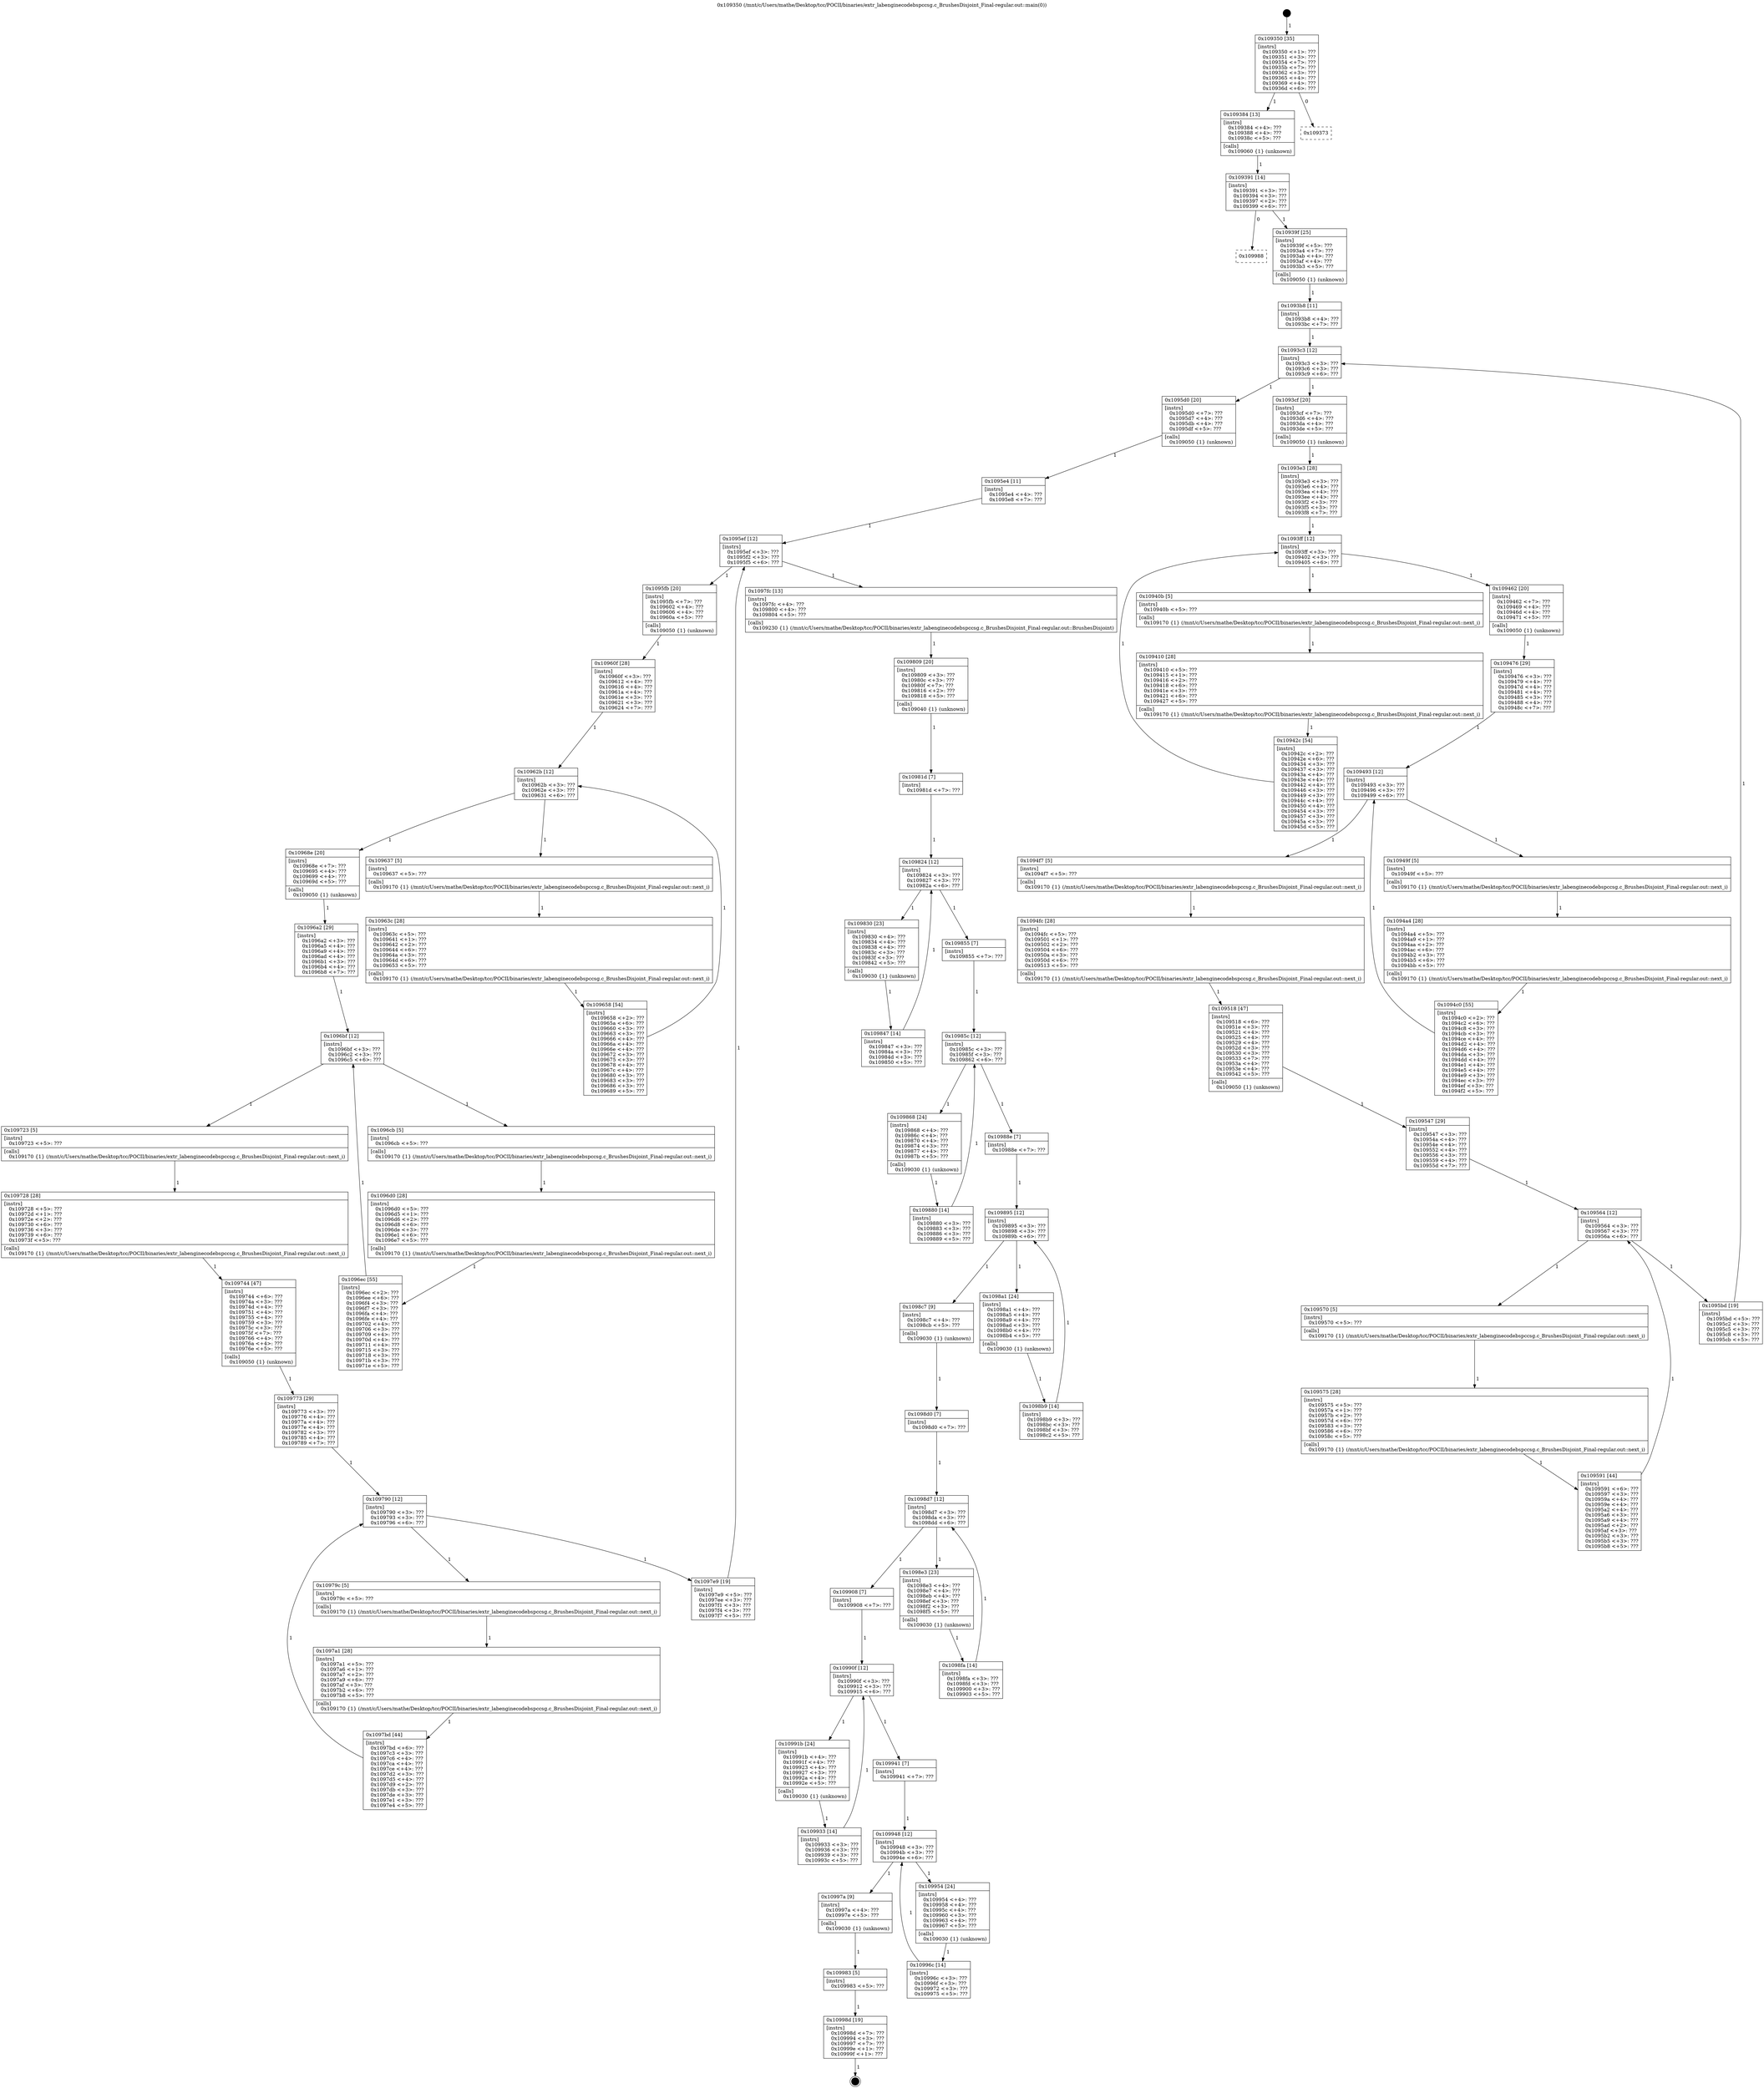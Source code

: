 digraph "0x109350" {
  label = "0x109350 (/mnt/c/Users/mathe/Desktop/tcc/POCII/binaries/extr_labenginecodebspccsg.c_BrushesDisjoint_Final-regular.out::main(0))"
  labelloc = "t"
  node[shape=record]

  Entry [label="",width=0.3,height=0.3,shape=circle,fillcolor=black,style=filled]
  "0x109350" [label="{
     0x109350 [35]\l
     | [instrs]\l
     &nbsp;&nbsp;0x109350 \<+1\>: ???\l
     &nbsp;&nbsp;0x109351 \<+3\>: ???\l
     &nbsp;&nbsp;0x109354 \<+7\>: ???\l
     &nbsp;&nbsp;0x10935b \<+7\>: ???\l
     &nbsp;&nbsp;0x109362 \<+3\>: ???\l
     &nbsp;&nbsp;0x109365 \<+4\>: ???\l
     &nbsp;&nbsp;0x109369 \<+4\>: ???\l
     &nbsp;&nbsp;0x10936d \<+6\>: ???\l
  }"]
  "0x109384" [label="{
     0x109384 [13]\l
     | [instrs]\l
     &nbsp;&nbsp;0x109384 \<+4\>: ???\l
     &nbsp;&nbsp;0x109388 \<+4\>: ???\l
     &nbsp;&nbsp;0x10938c \<+5\>: ???\l
     | [calls]\l
     &nbsp;&nbsp;0x109060 \{1\} (unknown)\l
  }"]
  "0x109373" [label="{
     0x109373\l
  }", style=dashed]
  "0x109391" [label="{
     0x109391 [14]\l
     | [instrs]\l
     &nbsp;&nbsp;0x109391 \<+3\>: ???\l
     &nbsp;&nbsp;0x109394 \<+3\>: ???\l
     &nbsp;&nbsp;0x109397 \<+2\>: ???\l
     &nbsp;&nbsp;0x109399 \<+6\>: ???\l
  }"]
  "0x109988" [label="{
     0x109988\l
  }", style=dashed]
  "0x10939f" [label="{
     0x10939f [25]\l
     | [instrs]\l
     &nbsp;&nbsp;0x10939f \<+5\>: ???\l
     &nbsp;&nbsp;0x1093a4 \<+7\>: ???\l
     &nbsp;&nbsp;0x1093ab \<+4\>: ???\l
     &nbsp;&nbsp;0x1093af \<+4\>: ???\l
     &nbsp;&nbsp;0x1093b3 \<+5\>: ???\l
     | [calls]\l
     &nbsp;&nbsp;0x109050 \{1\} (unknown)\l
  }"]
  Exit [label="",width=0.3,height=0.3,shape=circle,fillcolor=black,style=filled,peripheries=2]
  "0x1093c3" [label="{
     0x1093c3 [12]\l
     | [instrs]\l
     &nbsp;&nbsp;0x1093c3 \<+3\>: ???\l
     &nbsp;&nbsp;0x1093c6 \<+3\>: ???\l
     &nbsp;&nbsp;0x1093c9 \<+6\>: ???\l
  }"]
  "0x1095d0" [label="{
     0x1095d0 [20]\l
     | [instrs]\l
     &nbsp;&nbsp;0x1095d0 \<+7\>: ???\l
     &nbsp;&nbsp;0x1095d7 \<+4\>: ???\l
     &nbsp;&nbsp;0x1095db \<+4\>: ???\l
     &nbsp;&nbsp;0x1095df \<+5\>: ???\l
     | [calls]\l
     &nbsp;&nbsp;0x109050 \{1\} (unknown)\l
  }"]
  "0x1093cf" [label="{
     0x1093cf [20]\l
     | [instrs]\l
     &nbsp;&nbsp;0x1093cf \<+7\>: ???\l
     &nbsp;&nbsp;0x1093d6 \<+4\>: ???\l
     &nbsp;&nbsp;0x1093da \<+4\>: ???\l
     &nbsp;&nbsp;0x1093de \<+5\>: ???\l
     | [calls]\l
     &nbsp;&nbsp;0x109050 \{1\} (unknown)\l
  }"]
  "0x1093ff" [label="{
     0x1093ff [12]\l
     | [instrs]\l
     &nbsp;&nbsp;0x1093ff \<+3\>: ???\l
     &nbsp;&nbsp;0x109402 \<+3\>: ???\l
     &nbsp;&nbsp;0x109405 \<+6\>: ???\l
  }"]
  "0x109462" [label="{
     0x109462 [20]\l
     | [instrs]\l
     &nbsp;&nbsp;0x109462 \<+7\>: ???\l
     &nbsp;&nbsp;0x109469 \<+4\>: ???\l
     &nbsp;&nbsp;0x10946d \<+4\>: ???\l
     &nbsp;&nbsp;0x109471 \<+5\>: ???\l
     | [calls]\l
     &nbsp;&nbsp;0x109050 \{1\} (unknown)\l
  }"]
  "0x10940b" [label="{
     0x10940b [5]\l
     | [instrs]\l
     &nbsp;&nbsp;0x10940b \<+5\>: ???\l
     | [calls]\l
     &nbsp;&nbsp;0x109170 \{1\} (/mnt/c/Users/mathe/Desktop/tcc/POCII/binaries/extr_labenginecodebspccsg.c_BrushesDisjoint_Final-regular.out::next_i)\l
  }"]
  "0x109410" [label="{
     0x109410 [28]\l
     | [instrs]\l
     &nbsp;&nbsp;0x109410 \<+5\>: ???\l
     &nbsp;&nbsp;0x109415 \<+1\>: ???\l
     &nbsp;&nbsp;0x109416 \<+2\>: ???\l
     &nbsp;&nbsp;0x109418 \<+6\>: ???\l
     &nbsp;&nbsp;0x10941e \<+3\>: ???\l
     &nbsp;&nbsp;0x109421 \<+6\>: ???\l
     &nbsp;&nbsp;0x109427 \<+5\>: ???\l
     | [calls]\l
     &nbsp;&nbsp;0x109170 \{1\} (/mnt/c/Users/mathe/Desktop/tcc/POCII/binaries/extr_labenginecodebspccsg.c_BrushesDisjoint_Final-regular.out::next_i)\l
  }"]
  "0x10942c" [label="{
     0x10942c [54]\l
     | [instrs]\l
     &nbsp;&nbsp;0x10942c \<+2\>: ???\l
     &nbsp;&nbsp;0x10942e \<+6\>: ???\l
     &nbsp;&nbsp;0x109434 \<+3\>: ???\l
     &nbsp;&nbsp;0x109437 \<+3\>: ???\l
     &nbsp;&nbsp;0x10943a \<+4\>: ???\l
     &nbsp;&nbsp;0x10943e \<+4\>: ???\l
     &nbsp;&nbsp;0x109442 \<+4\>: ???\l
     &nbsp;&nbsp;0x109446 \<+3\>: ???\l
     &nbsp;&nbsp;0x109449 \<+3\>: ???\l
     &nbsp;&nbsp;0x10944c \<+4\>: ???\l
     &nbsp;&nbsp;0x109450 \<+4\>: ???\l
     &nbsp;&nbsp;0x109454 \<+3\>: ???\l
     &nbsp;&nbsp;0x109457 \<+3\>: ???\l
     &nbsp;&nbsp;0x10945a \<+3\>: ???\l
     &nbsp;&nbsp;0x10945d \<+5\>: ???\l
  }"]
  "0x1093e3" [label="{
     0x1093e3 [28]\l
     | [instrs]\l
     &nbsp;&nbsp;0x1093e3 \<+3\>: ???\l
     &nbsp;&nbsp;0x1093e6 \<+4\>: ???\l
     &nbsp;&nbsp;0x1093ea \<+4\>: ???\l
     &nbsp;&nbsp;0x1093ee \<+4\>: ???\l
     &nbsp;&nbsp;0x1093f2 \<+3\>: ???\l
     &nbsp;&nbsp;0x1093f5 \<+3\>: ???\l
     &nbsp;&nbsp;0x1093f8 \<+7\>: ???\l
  }"]
  "0x109493" [label="{
     0x109493 [12]\l
     | [instrs]\l
     &nbsp;&nbsp;0x109493 \<+3\>: ???\l
     &nbsp;&nbsp;0x109496 \<+3\>: ???\l
     &nbsp;&nbsp;0x109499 \<+6\>: ???\l
  }"]
  "0x1094f7" [label="{
     0x1094f7 [5]\l
     | [instrs]\l
     &nbsp;&nbsp;0x1094f7 \<+5\>: ???\l
     | [calls]\l
     &nbsp;&nbsp;0x109170 \{1\} (/mnt/c/Users/mathe/Desktop/tcc/POCII/binaries/extr_labenginecodebspccsg.c_BrushesDisjoint_Final-regular.out::next_i)\l
  }"]
  "0x10949f" [label="{
     0x10949f [5]\l
     | [instrs]\l
     &nbsp;&nbsp;0x10949f \<+5\>: ???\l
     | [calls]\l
     &nbsp;&nbsp;0x109170 \{1\} (/mnt/c/Users/mathe/Desktop/tcc/POCII/binaries/extr_labenginecodebspccsg.c_BrushesDisjoint_Final-regular.out::next_i)\l
  }"]
  "0x1094a4" [label="{
     0x1094a4 [28]\l
     | [instrs]\l
     &nbsp;&nbsp;0x1094a4 \<+5\>: ???\l
     &nbsp;&nbsp;0x1094a9 \<+1\>: ???\l
     &nbsp;&nbsp;0x1094aa \<+2\>: ???\l
     &nbsp;&nbsp;0x1094ac \<+6\>: ???\l
     &nbsp;&nbsp;0x1094b2 \<+3\>: ???\l
     &nbsp;&nbsp;0x1094b5 \<+6\>: ???\l
     &nbsp;&nbsp;0x1094bb \<+5\>: ???\l
     | [calls]\l
     &nbsp;&nbsp;0x109170 \{1\} (/mnt/c/Users/mathe/Desktop/tcc/POCII/binaries/extr_labenginecodebspccsg.c_BrushesDisjoint_Final-regular.out::next_i)\l
  }"]
  "0x1094c0" [label="{
     0x1094c0 [55]\l
     | [instrs]\l
     &nbsp;&nbsp;0x1094c0 \<+2\>: ???\l
     &nbsp;&nbsp;0x1094c2 \<+6\>: ???\l
     &nbsp;&nbsp;0x1094c8 \<+3\>: ???\l
     &nbsp;&nbsp;0x1094cb \<+3\>: ???\l
     &nbsp;&nbsp;0x1094ce \<+4\>: ???\l
     &nbsp;&nbsp;0x1094d2 \<+4\>: ???\l
     &nbsp;&nbsp;0x1094d6 \<+4\>: ???\l
     &nbsp;&nbsp;0x1094da \<+3\>: ???\l
     &nbsp;&nbsp;0x1094dd \<+4\>: ???\l
     &nbsp;&nbsp;0x1094e1 \<+4\>: ???\l
     &nbsp;&nbsp;0x1094e5 \<+4\>: ???\l
     &nbsp;&nbsp;0x1094e9 \<+3\>: ???\l
     &nbsp;&nbsp;0x1094ec \<+3\>: ???\l
     &nbsp;&nbsp;0x1094ef \<+3\>: ???\l
     &nbsp;&nbsp;0x1094f2 \<+5\>: ???\l
  }"]
  "0x109476" [label="{
     0x109476 [29]\l
     | [instrs]\l
     &nbsp;&nbsp;0x109476 \<+3\>: ???\l
     &nbsp;&nbsp;0x109479 \<+4\>: ???\l
     &nbsp;&nbsp;0x10947d \<+4\>: ???\l
     &nbsp;&nbsp;0x109481 \<+4\>: ???\l
     &nbsp;&nbsp;0x109485 \<+3\>: ???\l
     &nbsp;&nbsp;0x109488 \<+4\>: ???\l
     &nbsp;&nbsp;0x10948c \<+7\>: ???\l
  }"]
  "0x1094fc" [label="{
     0x1094fc [28]\l
     | [instrs]\l
     &nbsp;&nbsp;0x1094fc \<+5\>: ???\l
     &nbsp;&nbsp;0x109501 \<+1\>: ???\l
     &nbsp;&nbsp;0x109502 \<+2\>: ???\l
     &nbsp;&nbsp;0x109504 \<+6\>: ???\l
     &nbsp;&nbsp;0x10950a \<+3\>: ???\l
     &nbsp;&nbsp;0x10950d \<+6\>: ???\l
     &nbsp;&nbsp;0x109513 \<+5\>: ???\l
     | [calls]\l
     &nbsp;&nbsp;0x109170 \{1\} (/mnt/c/Users/mathe/Desktop/tcc/POCII/binaries/extr_labenginecodebspccsg.c_BrushesDisjoint_Final-regular.out::next_i)\l
  }"]
  "0x109518" [label="{
     0x109518 [47]\l
     | [instrs]\l
     &nbsp;&nbsp;0x109518 \<+6\>: ???\l
     &nbsp;&nbsp;0x10951e \<+3\>: ???\l
     &nbsp;&nbsp;0x109521 \<+4\>: ???\l
     &nbsp;&nbsp;0x109525 \<+4\>: ???\l
     &nbsp;&nbsp;0x109529 \<+4\>: ???\l
     &nbsp;&nbsp;0x10952d \<+3\>: ???\l
     &nbsp;&nbsp;0x109530 \<+3\>: ???\l
     &nbsp;&nbsp;0x109533 \<+7\>: ???\l
     &nbsp;&nbsp;0x10953a \<+4\>: ???\l
     &nbsp;&nbsp;0x10953e \<+4\>: ???\l
     &nbsp;&nbsp;0x109542 \<+5\>: ???\l
     | [calls]\l
     &nbsp;&nbsp;0x109050 \{1\} (unknown)\l
  }"]
  "0x109564" [label="{
     0x109564 [12]\l
     | [instrs]\l
     &nbsp;&nbsp;0x109564 \<+3\>: ???\l
     &nbsp;&nbsp;0x109567 \<+3\>: ???\l
     &nbsp;&nbsp;0x10956a \<+6\>: ???\l
  }"]
  "0x1095bd" [label="{
     0x1095bd [19]\l
     | [instrs]\l
     &nbsp;&nbsp;0x1095bd \<+5\>: ???\l
     &nbsp;&nbsp;0x1095c2 \<+3\>: ???\l
     &nbsp;&nbsp;0x1095c5 \<+3\>: ???\l
     &nbsp;&nbsp;0x1095c8 \<+3\>: ???\l
     &nbsp;&nbsp;0x1095cb \<+5\>: ???\l
  }"]
  "0x109570" [label="{
     0x109570 [5]\l
     | [instrs]\l
     &nbsp;&nbsp;0x109570 \<+5\>: ???\l
     | [calls]\l
     &nbsp;&nbsp;0x109170 \{1\} (/mnt/c/Users/mathe/Desktop/tcc/POCII/binaries/extr_labenginecodebspccsg.c_BrushesDisjoint_Final-regular.out::next_i)\l
  }"]
  "0x109575" [label="{
     0x109575 [28]\l
     | [instrs]\l
     &nbsp;&nbsp;0x109575 \<+5\>: ???\l
     &nbsp;&nbsp;0x10957a \<+1\>: ???\l
     &nbsp;&nbsp;0x10957b \<+2\>: ???\l
     &nbsp;&nbsp;0x10957d \<+6\>: ???\l
     &nbsp;&nbsp;0x109583 \<+3\>: ???\l
     &nbsp;&nbsp;0x109586 \<+6\>: ???\l
     &nbsp;&nbsp;0x10958c \<+5\>: ???\l
     | [calls]\l
     &nbsp;&nbsp;0x109170 \{1\} (/mnt/c/Users/mathe/Desktop/tcc/POCII/binaries/extr_labenginecodebspccsg.c_BrushesDisjoint_Final-regular.out::next_i)\l
  }"]
  "0x109591" [label="{
     0x109591 [44]\l
     | [instrs]\l
     &nbsp;&nbsp;0x109591 \<+6\>: ???\l
     &nbsp;&nbsp;0x109597 \<+3\>: ???\l
     &nbsp;&nbsp;0x10959a \<+4\>: ???\l
     &nbsp;&nbsp;0x10959e \<+4\>: ???\l
     &nbsp;&nbsp;0x1095a2 \<+4\>: ???\l
     &nbsp;&nbsp;0x1095a6 \<+3\>: ???\l
     &nbsp;&nbsp;0x1095a9 \<+4\>: ???\l
     &nbsp;&nbsp;0x1095ad \<+2\>: ???\l
     &nbsp;&nbsp;0x1095af \<+3\>: ???\l
     &nbsp;&nbsp;0x1095b2 \<+3\>: ???\l
     &nbsp;&nbsp;0x1095b5 \<+3\>: ???\l
     &nbsp;&nbsp;0x1095b8 \<+5\>: ???\l
  }"]
  "0x109547" [label="{
     0x109547 [29]\l
     | [instrs]\l
     &nbsp;&nbsp;0x109547 \<+3\>: ???\l
     &nbsp;&nbsp;0x10954a \<+4\>: ???\l
     &nbsp;&nbsp;0x10954e \<+4\>: ???\l
     &nbsp;&nbsp;0x109552 \<+4\>: ???\l
     &nbsp;&nbsp;0x109556 \<+3\>: ???\l
     &nbsp;&nbsp;0x109559 \<+4\>: ???\l
     &nbsp;&nbsp;0x10955d \<+7\>: ???\l
  }"]
  "0x10998d" [label="{
     0x10998d [19]\l
     | [instrs]\l
     &nbsp;&nbsp;0x10998d \<+7\>: ???\l
     &nbsp;&nbsp;0x109994 \<+3\>: ???\l
     &nbsp;&nbsp;0x109997 \<+7\>: ???\l
     &nbsp;&nbsp;0x10999e \<+1\>: ???\l
     &nbsp;&nbsp;0x10999f \<+1\>: ???\l
  }"]
  "0x1093b8" [label="{
     0x1093b8 [11]\l
     | [instrs]\l
     &nbsp;&nbsp;0x1093b8 \<+4\>: ???\l
     &nbsp;&nbsp;0x1093bc \<+7\>: ???\l
  }"]
  "0x1095ef" [label="{
     0x1095ef [12]\l
     | [instrs]\l
     &nbsp;&nbsp;0x1095ef \<+3\>: ???\l
     &nbsp;&nbsp;0x1095f2 \<+3\>: ???\l
     &nbsp;&nbsp;0x1095f5 \<+6\>: ???\l
  }"]
  "0x1097fc" [label="{
     0x1097fc [13]\l
     | [instrs]\l
     &nbsp;&nbsp;0x1097fc \<+4\>: ???\l
     &nbsp;&nbsp;0x109800 \<+4\>: ???\l
     &nbsp;&nbsp;0x109804 \<+5\>: ???\l
     | [calls]\l
     &nbsp;&nbsp;0x109230 \{1\} (/mnt/c/Users/mathe/Desktop/tcc/POCII/binaries/extr_labenginecodebspccsg.c_BrushesDisjoint_Final-regular.out::BrushesDisjoint)\l
  }"]
  "0x1095fb" [label="{
     0x1095fb [20]\l
     | [instrs]\l
     &nbsp;&nbsp;0x1095fb \<+7\>: ???\l
     &nbsp;&nbsp;0x109602 \<+4\>: ???\l
     &nbsp;&nbsp;0x109606 \<+4\>: ???\l
     &nbsp;&nbsp;0x10960a \<+5\>: ???\l
     | [calls]\l
     &nbsp;&nbsp;0x109050 \{1\} (unknown)\l
  }"]
  "0x10962b" [label="{
     0x10962b [12]\l
     | [instrs]\l
     &nbsp;&nbsp;0x10962b \<+3\>: ???\l
     &nbsp;&nbsp;0x10962e \<+3\>: ???\l
     &nbsp;&nbsp;0x109631 \<+6\>: ???\l
  }"]
  "0x10968e" [label="{
     0x10968e [20]\l
     | [instrs]\l
     &nbsp;&nbsp;0x10968e \<+7\>: ???\l
     &nbsp;&nbsp;0x109695 \<+4\>: ???\l
     &nbsp;&nbsp;0x109699 \<+4\>: ???\l
     &nbsp;&nbsp;0x10969d \<+5\>: ???\l
     | [calls]\l
     &nbsp;&nbsp;0x109050 \{1\} (unknown)\l
  }"]
  "0x109637" [label="{
     0x109637 [5]\l
     | [instrs]\l
     &nbsp;&nbsp;0x109637 \<+5\>: ???\l
     | [calls]\l
     &nbsp;&nbsp;0x109170 \{1\} (/mnt/c/Users/mathe/Desktop/tcc/POCII/binaries/extr_labenginecodebspccsg.c_BrushesDisjoint_Final-regular.out::next_i)\l
  }"]
  "0x10963c" [label="{
     0x10963c [28]\l
     | [instrs]\l
     &nbsp;&nbsp;0x10963c \<+5\>: ???\l
     &nbsp;&nbsp;0x109641 \<+1\>: ???\l
     &nbsp;&nbsp;0x109642 \<+2\>: ???\l
     &nbsp;&nbsp;0x109644 \<+6\>: ???\l
     &nbsp;&nbsp;0x10964a \<+3\>: ???\l
     &nbsp;&nbsp;0x10964d \<+6\>: ???\l
     &nbsp;&nbsp;0x109653 \<+5\>: ???\l
     | [calls]\l
     &nbsp;&nbsp;0x109170 \{1\} (/mnt/c/Users/mathe/Desktop/tcc/POCII/binaries/extr_labenginecodebspccsg.c_BrushesDisjoint_Final-regular.out::next_i)\l
  }"]
  "0x109658" [label="{
     0x109658 [54]\l
     | [instrs]\l
     &nbsp;&nbsp;0x109658 \<+2\>: ???\l
     &nbsp;&nbsp;0x10965a \<+6\>: ???\l
     &nbsp;&nbsp;0x109660 \<+3\>: ???\l
     &nbsp;&nbsp;0x109663 \<+3\>: ???\l
     &nbsp;&nbsp;0x109666 \<+4\>: ???\l
     &nbsp;&nbsp;0x10966a \<+4\>: ???\l
     &nbsp;&nbsp;0x10966e \<+4\>: ???\l
     &nbsp;&nbsp;0x109672 \<+3\>: ???\l
     &nbsp;&nbsp;0x109675 \<+3\>: ???\l
     &nbsp;&nbsp;0x109678 \<+4\>: ???\l
     &nbsp;&nbsp;0x10967c \<+4\>: ???\l
     &nbsp;&nbsp;0x109680 \<+3\>: ???\l
     &nbsp;&nbsp;0x109683 \<+3\>: ???\l
     &nbsp;&nbsp;0x109686 \<+3\>: ???\l
     &nbsp;&nbsp;0x109689 \<+5\>: ???\l
  }"]
  "0x10960f" [label="{
     0x10960f [28]\l
     | [instrs]\l
     &nbsp;&nbsp;0x10960f \<+3\>: ???\l
     &nbsp;&nbsp;0x109612 \<+4\>: ???\l
     &nbsp;&nbsp;0x109616 \<+4\>: ???\l
     &nbsp;&nbsp;0x10961a \<+4\>: ???\l
     &nbsp;&nbsp;0x10961e \<+3\>: ???\l
     &nbsp;&nbsp;0x109621 \<+3\>: ???\l
     &nbsp;&nbsp;0x109624 \<+7\>: ???\l
  }"]
  "0x1096bf" [label="{
     0x1096bf [12]\l
     | [instrs]\l
     &nbsp;&nbsp;0x1096bf \<+3\>: ???\l
     &nbsp;&nbsp;0x1096c2 \<+3\>: ???\l
     &nbsp;&nbsp;0x1096c5 \<+6\>: ???\l
  }"]
  "0x109723" [label="{
     0x109723 [5]\l
     | [instrs]\l
     &nbsp;&nbsp;0x109723 \<+5\>: ???\l
     | [calls]\l
     &nbsp;&nbsp;0x109170 \{1\} (/mnt/c/Users/mathe/Desktop/tcc/POCII/binaries/extr_labenginecodebspccsg.c_BrushesDisjoint_Final-regular.out::next_i)\l
  }"]
  "0x1096cb" [label="{
     0x1096cb [5]\l
     | [instrs]\l
     &nbsp;&nbsp;0x1096cb \<+5\>: ???\l
     | [calls]\l
     &nbsp;&nbsp;0x109170 \{1\} (/mnt/c/Users/mathe/Desktop/tcc/POCII/binaries/extr_labenginecodebspccsg.c_BrushesDisjoint_Final-regular.out::next_i)\l
  }"]
  "0x1096d0" [label="{
     0x1096d0 [28]\l
     | [instrs]\l
     &nbsp;&nbsp;0x1096d0 \<+5\>: ???\l
     &nbsp;&nbsp;0x1096d5 \<+1\>: ???\l
     &nbsp;&nbsp;0x1096d6 \<+2\>: ???\l
     &nbsp;&nbsp;0x1096d8 \<+6\>: ???\l
     &nbsp;&nbsp;0x1096de \<+3\>: ???\l
     &nbsp;&nbsp;0x1096e1 \<+6\>: ???\l
     &nbsp;&nbsp;0x1096e7 \<+5\>: ???\l
     | [calls]\l
     &nbsp;&nbsp;0x109170 \{1\} (/mnt/c/Users/mathe/Desktop/tcc/POCII/binaries/extr_labenginecodebspccsg.c_BrushesDisjoint_Final-regular.out::next_i)\l
  }"]
  "0x1096ec" [label="{
     0x1096ec [55]\l
     | [instrs]\l
     &nbsp;&nbsp;0x1096ec \<+2\>: ???\l
     &nbsp;&nbsp;0x1096ee \<+6\>: ???\l
     &nbsp;&nbsp;0x1096f4 \<+3\>: ???\l
     &nbsp;&nbsp;0x1096f7 \<+3\>: ???\l
     &nbsp;&nbsp;0x1096fa \<+4\>: ???\l
     &nbsp;&nbsp;0x1096fe \<+4\>: ???\l
     &nbsp;&nbsp;0x109702 \<+4\>: ???\l
     &nbsp;&nbsp;0x109706 \<+3\>: ???\l
     &nbsp;&nbsp;0x109709 \<+4\>: ???\l
     &nbsp;&nbsp;0x10970d \<+4\>: ???\l
     &nbsp;&nbsp;0x109711 \<+4\>: ???\l
     &nbsp;&nbsp;0x109715 \<+3\>: ???\l
     &nbsp;&nbsp;0x109718 \<+3\>: ???\l
     &nbsp;&nbsp;0x10971b \<+3\>: ???\l
     &nbsp;&nbsp;0x10971e \<+5\>: ???\l
  }"]
  "0x1096a2" [label="{
     0x1096a2 [29]\l
     | [instrs]\l
     &nbsp;&nbsp;0x1096a2 \<+3\>: ???\l
     &nbsp;&nbsp;0x1096a5 \<+4\>: ???\l
     &nbsp;&nbsp;0x1096a9 \<+4\>: ???\l
     &nbsp;&nbsp;0x1096ad \<+4\>: ???\l
     &nbsp;&nbsp;0x1096b1 \<+3\>: ???\l
     &nbsp;&nbsp;0x1096b4 \<+4\>: ???\l
     &nbsp;&nbsp;0x1096b8 \<+7\>: ???\l
  }"]
  "0x109728" [label="{
     0x109728 [28]\l
     | [instrs]\l
     &nbsp;&nbsp;0x109728 \<+5\>: ???\l
     &nbsp;&nbsp;0x10972d \<+1\>: ???\l
     &nbsp;&nbsp;0x10972e \<+2\>: ???\l
     &nbsp;&nbsp;0x109730 \<+6\>: ???\l
     &nbsp;&nbsp;0x109736 \<+3\>: ???\l
     &nbsp;&nbsp;0x109739 \<+6\>: ???\l
     &nbsp;&nbsp;0x10973f \<+5\>: ???\l
     | [calls]\l
     &nbsp;&nbsp;0x109170 \{1\} (/mnt/c/Users/mathe/Desktop/tcc/POCII/binaries/extr_labenginecodebspccsg.c_BrushesDisjoint_Final-regular.out::next_i)\l
  }"]
  "0x109744" [label="{
     0x109744 [47]\l
     | [instrs]\l
     &nbsp;&nbsp;0x109744 \<+6\>: ???\l
     &nbsp;&nbsp;0x10974a \<+3\>: ???\l
     &nbsp;&nbsp;0x10974d \<+4\>: ???\l
     &nbsp;&nbsp;0x109751 \<+4\>: ???\l
     &nbsp;&nbsp;0x109755 \<+4\>: ???\l
     &nbsp;&nbsp;0x109759 \<+3\>: ???\l
     &nbsp;&nbsp;0x10975c \<+3\>: ???\l
     &nbsp;&nbsp;0x10975f \<+7\>: ???\l
     &nbsp;&nbsp;0x109766 \<+4\>: ???\l
     &nbsp;&nbsp;0x10976a \<+4\>: ???\l
     &nbsp;&nbsp;0x10976e \<+5\>: ???\l
     | [calls]\l
     &nbsp;&nbsp;0x109050 \{1\} (unknown)\l
  }"]
  "0x109790" [label="{
     0x109790 [12]\l
     | [instrs]\l
     &nbsp;&nbsp;0x109790 \<+3\>: ???\l
     &nbsp;&nbsp;0x109793 \<+3\>: ???\l
     &nbsp;&nbsp;0x109796 \<+6\>: ???\l
  }"]
  "0x1097e9" [label="{
     0x1097e9 [19]\l
     | [instrs]\l
     &nbsp;&nbsp;0x1097e9 \<+5\>: ???\l
     &nbsp;&nbsp;0x1097ee \<+3\>: ???\l
     &nbsp;&nbsp;0x1097f1 \<+3\>: ???\l
     &nbsp;&nbsp;0x1097f4 \<+3\>: ???\l
     &nbsp;&nbsp;0x1097f7 \<+5\>: ???\l
  }"]
  "0x10979c" [label="{
     0x10979c [5]\l
     | [instrs]\l
     &nbsp;&nbsp;0x10979c \<+5\>: ???\l
     | [calls]\l
     &nbsp;&nbsp;0x109170 \{1\} (/mnt/c/Users/mathe/Desktop/tcc/POCII/binaries/extr_labenginecodebspccsg.c_BrushesDisjoint_Final-regular.out::next_i)\l
  }"]
  "0x1097a1" [label="{
     0x1097a1 [28]\l
     | [instrs]\l
     &nbsp;&nbsp;0x1097a1 \<+5\>: ???\l
     &nbsp;&nbsp;0x1097a6 \<+1\>: ???\l
     &nbsp;&nbsp;0x1097a7 \<+2\>: ???\l
     &nbsp;&nbsp;0x1097a9 \<+6\>: ???\l
     &nbsp;&nbsp;0x1097af \<+3\>: ???\l
     &nbsp;&nbsp;0x1097b2 \<+6\>: ???\l
     &nbsp;&nbsp;0x1097b8 \<+5\>: ???\l
     | [calls]\l
     &nbsp;&nbsp;0x109170 \{1\} (/mnt/c/Users/mathe/Desktop/tcc/POCII/binaries/extr_labenginecodebspccsg.c_BrushesDisjoint_Final-regular.out::next_i)\l
  }"]
  "0x1097bd" [label="{
     0x1097bd [44]\l
     | [instrs]\l
     &nbsp;&nbsp;0x1097bd \<+6\>: ???\l
     &nbsp;&nbsp;0x1097c3 \<+3\>: ???\l
     &nbsp;&nbsp;0x1097c6 \<+4\>: ???\l
     &nbsp;&nbsp;0x1097ca \<+4\>: ???\l
     &nbsp;&nbsp;0x1097ce \<+4\>: ???\l
     &nbsp;&nbsp;0x1097d2 \<+3\>: ???\l
     &nbsp;&nbsp;0x1097d5 \<+4\>: ???\l
     &nbsp;&nbsp;0x1097d9 \<+2\>: ???\l
     &nbsp;&nbsp;0x1097db \<+3\>: ???\l
     &nbsp;&nbsp;0x1097de \<+3\>: ???\l
     &nbsp;&nbsp;0x1097e1 \<+3\>: ???\l
     &nbsp;&nbsp;0x1097e4 \<+5\>: ???\l
  }"]
  "0x109773" [label="{
     0x109773 [29]\l
     | [instrs]\l
     &nbsp;&nbsp;0x109773 \<+3\>: ???\l
     &nbsp;&nbsp;0x109776 \<+4\>: ???\l
     &nbsp;&nbsp;0x10977a \<+4\>: ???\l
     &nbsp;&nbsp;0x10977e \<+4\>: ???\l
     &nbsp;&nbsp;0x109782 \<+3\>: ???\l
     &nbsp;&nbsp;0x109785 \<+4\>: ???\l
     &nbsp;&nbsp;0x109789 \<+7\>: ???\l
  }"]
  "0x109983" [label="{
     0x109983 [5]\l
     | [instrs]\l
     &nbsp;&nbsp;0x109983 \<+5\>: ???\l
  }"]
  "0x1095e4" [label="{
     0x1095e4 [11]\l
     | [instrs]\l
     &nbsp;&nbsp;0x1095e4 \<+4\>: ???\l
     &nbsp;&nbsp;0x1095e8 \<+7\>: ???\l
  }"]
  "0x109809" [label="{
     0x109809 [20]\l
     | [instrs]\l
     &nbsp;&nbsp;0x109809 \<+3\>: ???\l
     &nbsp;&nbsp;0x10980c \<+3\>: ???\l
     &nbsp;&nbsp;0x10980f \<+7\>: ???\l
     &nbsp;&nbsp;0x109816 \<+2\>: ???\l
     &nbsp;&nbsp;0x109818 \<+5\>: ???\l
     | [calls]\l
     &nbsp;&nbsp;0x109040 \{1\} (unknown)\l
  }"]
  "0x109824" [label="{
     0x109824 [12]\l
     | [instrs]\l
     &nbsp;&nbsp;0x109824 \<+3\>: ???\l
     &nbsp;&nbsp;0x109827 \<+3\>: ???\l
     &nbsp;&nbsp;0x10982a \<+6\>: ???\l
  }"]
  "0x10985c" [label="{
     0x10985c [12]\l
     | [instrs]\l
     &nbsp;&nbsp;0x10985c \<+3\>: ???\l
     &nbsp;&nbsp;0x10985f \<+3\>: ???\l
     &nbsp;&nbsp;0x109862 \<+6\>: ???\l
  }"]
  "0x109830" [label="{
     0x109830 [23]\l
     | [instrs]\l
     &nbsp;&nbsp;0x109830 \<+4\>: ???\l
     &nbsp;&nbsp;0x109834 \<+4\>: ???\l
     &nbsp;&nbsp;0x109838 \<+4\>: ???\l
     &nbsp;&nbsp;0x10983c \<+3\>: ???\l
     &nbsp;&nbsp;0x10983f \<+3\>: ???\l
     &nbsp;&nbsp;0x109842 \<+5\>: ???\l
     | [calls]\l
     &nbsp;&nbsp;0x109030 \{1\} (unknown)\l
  }"]
  "0x109847" [label="{
     0x109847 [14]\l
     | [instrs]\l
     &nbsp;&nbsp;0x109847 \<+3\>: ???\l
     &nbsp;&nbsp;0x10984a \<+3\>: ???\l
     &nbsp;&nbsp;0x10984d \<+3\>: ???\l
     &nbsp;&nbsp;0x109850 \<+5\>: ???\l
  }"]
  "0x10981d" [label="{
     0x10981d [7]\l
     | [instrs]\l
     &nbsp;&nbsp;0x10981d \<+7\>: ???\l
  }"]
  "0x109895" [label="{
     0x109895 [12]\l
     | [instrs]\l
     &nbsp;&nbsp;0x109895 \<+3\>: ???\l
     &nbsp;&nbsp;0x109898 \<+3\>: ???\l
     &nbsp;&nbsp;0x10989b \<+6\>: ???\l
  }"]
  "0x109868" [label="{
     0x109868 [24]\l
     | [instrs]\l
     &nbsp;&nbsp;0x109868 \<+4\>: ???\l
     &nbsp;&nbsp;0x10986c \<+4\>: ???\l
     &nbsp;&nbsp;0x109870 \<+4\>: ???\l
     &nbsp;&nbsp;0x109874 \<+3\>: ???\l
     &nbsp;&nbsp;0x109877 \<+4\>: ???\l
     &nbsp;&nbsp;0x10987b \<+5\>: ???\l
     | [calls]\l
     &nbsp;&nbsp;0x109030 \{1\} (unknown)\l
  }"]
  "0x109880" [label="{
     0x109880 [14]\l
     | [instrs]\l
     &nbsp;&nbsp;0x109880 \<+3\>: ???\l
     &nbsp;&nbsp;0x109883 \<+3\>: ???\l
     &nbsp;&nbsp;0x109886 \<+3\>: ???\l
     &nbsp;&nbsp;0x109889 \<+5\>: ???\l
  }"]
  "0x109855" [label="{
     0x109855 [7]\l
     | [instrs]\l
     &nbsp;&nbsp;0x109855 \<+7\>: ???\l
  }"]
  "0x1098c7" [label="{
     0x1098c7 [9]\l
     | [instrs]\l
     &nbsp;&nbsp;0x1098c7 \<+4\>: ???\l
     &nbsp;&nbsp;0x1098cb \<+5\>: ???\l
     | [calls]\l
     &nbsp;&nbsp;0x109030 \{1\} (unknown)\l
  }"]
  "0x1098a1" [label="{
     0x1098a1 [24]\l
     | [instrs]\l
     &nbsp;&nbsp;0x1098a1 \<+4\>: ???\l
     &nbsp;&nbsp;0x1098a5 \<+4\>: ???\l
     &nbsp;&nbsp;0x1098a9 \<+4\>: ???\l
     &nbsp;&nbsp;0x1098ad \<+3\>: ???\l
     &nbsp;&nbsp;0x1098b0 \<+4\>: ???\l
     &nbsp;&nbsp;0x1098b4 \<+5\>: ???\l
     | [calls]\l
     &nbsp;&nbsp;0x109030 \{1\} (unknown)\l
  }"]
  "0x1098b9" [label="{
     0x1098b9 [14]\l
     | [instrs]\l
     &nbsp;&nbsp;0x1098b9 \<+3\>: ???\l
     &nbsp;&nbsp;0x1098bc \<+3\>: ???\l
     &nbsp;&nbsp;0x1098bf \<+3\>: ???\l
     &nbsp;&nbsp;0x1098c2 \<+5\>: ???\l
  }"]
  "0x10988e" [label="{
     0x10988e [7]\l
     | [instrs]\l
     &nbsp;&nbsp;0x10988e \<+7\>: ???\l
  }"]
  "0x1098d7" [label="{
     0x1098d7 [12]\l
     | [instrs]\l
     &nbsp;&nbsp;0x1098d7 \<+3\>: ???\l
     &nbsp;&nbsp;0x1098da \<+3\>: ???\l
     &nbsp;&nbsp;0x1098dd \<+6\>: ???\l
  }"]
  "0x10990f" [label="{
     0x10990f [12]\l
     | [instrs]\l
     &nbsp;&nbsp;0x10990f \<+3\>: ???\l
     &nbsp;&nbsp;0x109912 \<+3\>: ???\l
     &nbsp;&nbsp;0x109915 \<+6\>: ???\l
  }"]
  "0x1098e3" [label="{
     0x1098e3 [23]\l
     | [instrs]\l
     &nbsp;&nbsp;0x1098e3 \<+4\>: ???\l
     &nbsp;&nbsp;0x1098e7 \<+4\>: ???\l
     &nbsp;&nbsp;0x1098eb \<+4\>: ???\l
     &nbsp;&nbsp;0x1098ef \<+3\>: ???\l
     &nbsp;&nbsp;0x1098f2 \<+3\>: ???\l
     &nbsp;&nbsp;0x1098f5 \<+5\>: ???\l
     | [calls]\l
     &nbsp;&nbsp;0x109030 \{1\} (unknown)\l
  }"]
  "0x1098fa" [label="{
     0x1098fa [14]\l
     | [instrs]\l
     &nbsp;&nbsp;0x1098fa \<+3\>: ???\l
     &nbsp;&nbsp;0x1098fd \<+3\>: ???\l
     &nbsp;&nbsp;0x109900 \<+3\>: ???\l
     &nbsp;&nbsp;0x109903 \<+5\>: ???\l
  }"]
  "0x1098d0" [label="{
     0x1098d0 [7]\l
     | [instrs]\l
     &nbsp;&nbsp;0x1098d0 \<+7\>: ???\l
  }"]
  "0x109948" [label="{
     0x109948 [12]\l
     | [instrs]\l
     &nbsp;&nbsp;0x109948 \<+3\>: ???\l
     &nbsp;&nbsp;0x10994b \<+3\>: ???\l
     &nbsp;&nbsp;0x10994e \<+6\>: ???\l
  }"]
  "0x10991b" [label="{
     0x10991b [24]\l
     | [instrs]\l
     &nbsp;&nbsp;0x10991b \<+4\>: ???\l
     &nbsp;&nbsp;0x10991f \<+4\>: ???\l
     &nbsp;&nbsp;0x109923 \<+4\>: ???\l
     &nbsp;&nbsp;0x109927 \<+3\>: ???\l
     &nbsp;&nbsp;0x10992a \<+4\>: ???\l
     &nbsp;&nbsp;0x10992e \<+5\>: ???\l
     | [calls]\l
     &nbsp;&nbsp;0x109030 \{1\} (unknown)\l
  }"]
  "0x109933" [label="{
     0x109933 [14]\l
     | [instrs]\l
     &nbsp;&nbsp;0x109933 \<+3\>: ???\l
     &nbsp;&nbsp;0x109936 \<+3\>: ???\l
     &nbsp;&nbsp;0x109939 \<+3\>: ???\l
     &nbsp;&nbsp;0x10993c \<+5\>: ???\l
  }"]
  "0x109908" [label="{
     0x109908 [7]\l
     | [instrs]\l
     &nbsp;&nbsp;0x109908 \<+7\>: ???\l
  }"]
  "0x10997a" [label="{
     0x10997a [9]\l
     | [instrs]\l
     &nbsp;&nbsp;0x10997a \<+4\>: ???\l
     &nbsp;&nbsp;0x10997e \<+5\>: ???\l
     | [calls]\l
     &nbsp;&nbsp;0x109030 \{1\} (unknown)\l
  }"]
  "0x109954" [label="{
     0x109954 [24]\l
     | [instrs]\l
     &nbsp;&nbsp;0x109954 \<+4\>: ???\l
     &nbsp;&nbsp;0x109958 \<+4\>: ???\l
     &nbsp;&nbsp;0x10995c \<+4\>: ???\l
     &nbsp;&nbsp;0x109960 \<+3\>: ???\l
     &nbsp;&nbsp;0x109963 \<+4\>: ???\l
     &nbsp;&nbsp;0x109967 \<+5\>: ???\l
     | [calls]\l
     &nbsp;&nbsp;0x109030 \{1\} (unknown)\l
  }"]
  "0x10996c" [label="{
     0x10996c [14]\l
     | [instrs]\l
     &nbsp;&nbsp;0x10996c \<+3\>: ???\l
     &nbsp;&nbsp;0x10996f \<+3\>: ???\l
     &nbsp;&nbsp;0x109972 \<+3\>: ???\l
     &nbsp;&nbsp;0x109975 \<+5\>: ???\l
  }"]
  "0x109941" [label="{
     0x109941 [7]\l
     | [instrs]\l
     &nbsp;&nbsp;0x109941 \<+7\>: ???\l
  }"]
  Entry -> "0x109350" [label=" 1"]
  "0x109350" -> "0x109384" [label=" 1"]
  "0x109350" -> "0x109373" [label=" 0"]
  "0x109384" -> "0x109391" [label=" 1"]
  "0x109391" -> "0x109988" [label=" 0"]
  "0x109391" -> "0x10939f" [label=" 1"]
  "0x10998d" -> Exit [label=" 1"]
  "0x10939f" -> "0x1093b8" [label=" 1"]
  "0x1093c3" -> "0x1095d0" [label=" 1"]
  "0x1093c3" -> "0x1093cf" [label=" 1"]
  "0x1093cf" -> "0x1093e3" [label=" 1"]
  "0x1093ff" -> "0x109462" [label=" 1"]
  "0x1093ff" -> "0x10940b" [label=" 1"]
  "0x10940b" -> "0x109410" [label=" 1"]
  "0x109410" -> "0x10942c" [label=" 1"]
  "0x1093e3" -> "0x1093ff" [label=" 1"]
  "0x10942c" -> "0x1093ff" [label=" 1"]
  "0x109462" -> "0x109476" [label=" 1"]
  "0x109493" -> "0x1094f7" [label=" 1"]
  "0x109493" -> "0x10949f" [label=" 1"]
  "0x10949f" -> "0x1094a4" [label=" 1"]
  "0x1094a4" -> "0x1094c0" [label=" 1"]
  "0x109476" -> "0x109493" [label=" 1"]
  "0x1094c0" -> "0x109493" [label=" 1"]
  "0x1094f7" -> "0x1094fc" [label=" 1"]
  "0x1094fc" -> "0x109518" [label=" 1"]
  "0x109518" -> "0x109547" [label=" 1"]
  "0x109564" -> "0x1095bd" [label=" 1"]
  "0x109564" -> "0x109570" [label=" 1"]
  "0x109570" -> "0x109575" [label=" 1"]
  "0x109575" -> "0x109591" [label=" 1"]
  "0x109547" -> "0x109564" [label=" 1"]
  "0x109591" -> "0x109564" [label=" 1"]
  "0x109983" -> "0x10998d" [label=" 1"]
  "0x1093b8" -> "0x1093c3" [label=" 1"]
  "0x1095bd" -> "0x1093c3" [label=" 1"]
  "0x1095d0" -> "0x1095e4" [label=" 1"]
  "0x1095ef" -> "0x1097fc" [label=" 1"]
  "0x1095ef" -> "0x1095fb" [label=" 1"]
  "0x1095fb" -> "0x10960f" [label=" 1"]
  "0x10962b" -> "0x10968e" [label=" 1"]
  "0x10962b" -> "0x109637" [label=" 1"]
  "0x109637" -> "0x10963c" [label=" 1"]
  "0x10963c" -> "0x109658" [label=" 1"]
  "0x10960f" -> "0x10962b" [label=" 1"]
  "0x109658" -> "0x10962b" [label=" 1"]
  "0x10968e" -> "0x1096a2" [label=" 1"]
  "0x1096bf" -> "0x109723" [label=" 1"]
  "0x1096bf" -> "0x1096cb" [label=" 1"]
  "0x1096cb" -> "0x1096d0" [label=" 1"]
  "0x1096d0" -> "0x1096ec" [label=" 1"]
  "0x1096a2" -> "0x1096bf" [label=" 1"]
  "0x1096ec" -> "0x1096bf" [label=" 1"]
  "0x109723" -> "0x109728" [label=" 1"]
  "0x109728" -> "0x109744" [label=" 1"]
  "0x109744" -> "0x109773" [label=" 1"]
  "0x109790" -> "0x1097e9" [label=" 1"]
  "0x109790" -> "0x10979c" [label=" 1"]
  "0x10979c" -> "0x1097a1" [label=" 1"]
  "0x1097a1" -> "0x1097bd" [label=" 1"]
  "0x109773" -> "0x109790" [label=" 1"]
  "0x1097bd" -> "0x109790" [label=" 1"]
  "0x10997a" -> "0x109983" [label=" 1"]
  "0x1095e4" -> "0x1095ef" [label=" 1"]
  "0x1097e9" -> "0x1095ef" [label=" 1"]
  "0x1097fc" -> "0x109809" [label=" 1"]
  "0x109809" -> "0x10981d" [label=" 1"]
  "0x109824" -> "0x109855" [label=" 1"]
  "0x109824" -> "0x109830" [label=" 1"]
  "0x109830" -> "0x109847" [label=" 1"]
  "0x10981d" -> "0x109824" [label=" 1"]
  "0x109847" -> "0x109824" [label=" 1"]
  "0x10985c" -> "0x10988e" [label=" 1"]
  "0x10985c" -> "0x109868" [label=" 1"]
  "0x109868" -> "0x109880" [label=" 1"]
  "0x109855" -> "0x10985c" [label=" 1"]
  "0x109880" -> "0x10985c" [label=" 1"]
  "0x109895" -> "0x1098c7" [label=" 1"]
  "0x109895" -> "0x1098a1" [label=" 1"]
  "0x1098a1" -> "0x1098b9" [label=" 1"]
  "0x10988e" -> "0x109895" [label=" 1"]
  "0x1098b9" -> "0x109895" [label=" 1"]
  "0x1098c7" -> "0x1098d0" [label=" 1"]
  "0x1098d7" -> "0x109908" [label=" 1"]
  "0x1098d7" -> "0x1098e3" [label=" 1"]
  "0x1098e3" -> "0x1098fa" [label=" 1"]
  "0x1098d0" -> "0x1098d7" [label=" 1"]
  "0x1098fa" -> "0x1098d7" [label=" 1"]
  "0x10990f" -> "0x109941" [label=" 1"]
  "0x10990f" -> "0x10991b" [label=" 1"]
  "0x10991b" -> "0x109933" [label=" 1"]
  "0x109908" -> "0x10990f" [label=" 1"]
  "0x109933" -> "0x10990f" [label=" 1"]
  "0x109948" -> "0x10997a" [label=" 1"]
  "0x109948" -> "0x109954" [label=" 1"]
  "0x109954" -> "0x10996c" [label=" 1"]
  "0x109941" -> "0x109948" [label=" 1"]
  "0x10996c" -> "0x109948" [label=" 1"]
}
